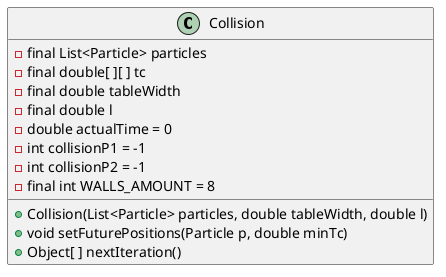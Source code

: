 @startuml

class Collision{
-final List<Particle> particles
-final double[ ][ ] tc
-final double tableWidth
-final double l
-double actualTime = 0
-int collisionP1 = -1
-int collisionP2 = -1
-final int WALLS_AMOUNT = 8

+Collision(List<Particle> particles, double tableWidth, double l)
+void setFuturePositions(Particle p, double minTc)
+Object[ ] nextIteration()

}


@enduml